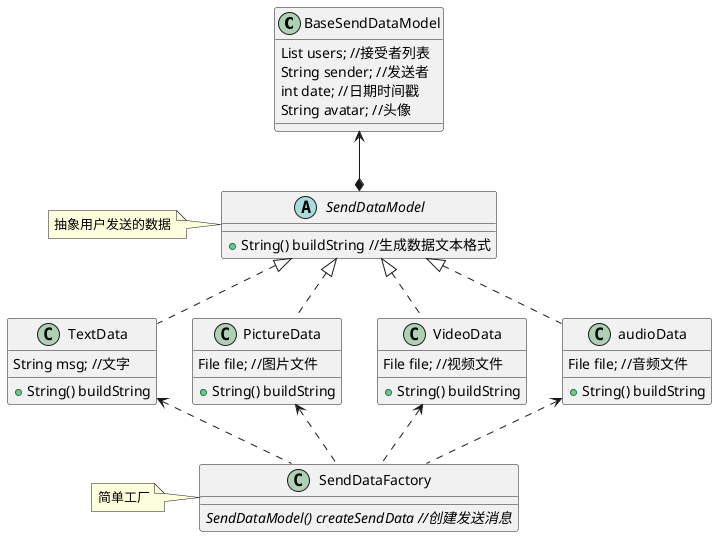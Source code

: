 @startuml SendDataDialog
class BaseSendDataModel{
    List users; //接受者列表
    String sender; //发送者
    int date; //日期时间戳
    String avatar; //头像
}
abstract SendDataModel {
    +String() buildString //生成数据文本格式
}
note left: 抽象用户发送的数据

class TextData {
    String msg; //文字
    +String() buildString
}

class PictureData {
    File file; //图片文件
    +String() buildString
}

class VideoData {
    File file; //视频文件
    +String() buildString
}

class audioData {
    File file; //音频文件
    +String() buildString
}

class SendDataFactory {
    {abstract} SendDataModel() createSendData //创建发送消息
}
note left: 简单工厂
BaseSendDataModel <--* SendDataModel
SendDataModel <|.. TextData
SendDataModel <|.. PictureData
SendDataModel <|.. VideoData
SendDataModel <|.. audioData
TextData <.. SendDataFactory
PictureData <.. SendDataFactory
VideoData <.. SendDataFactory
audioData <.. SendDataFactory
@enduml